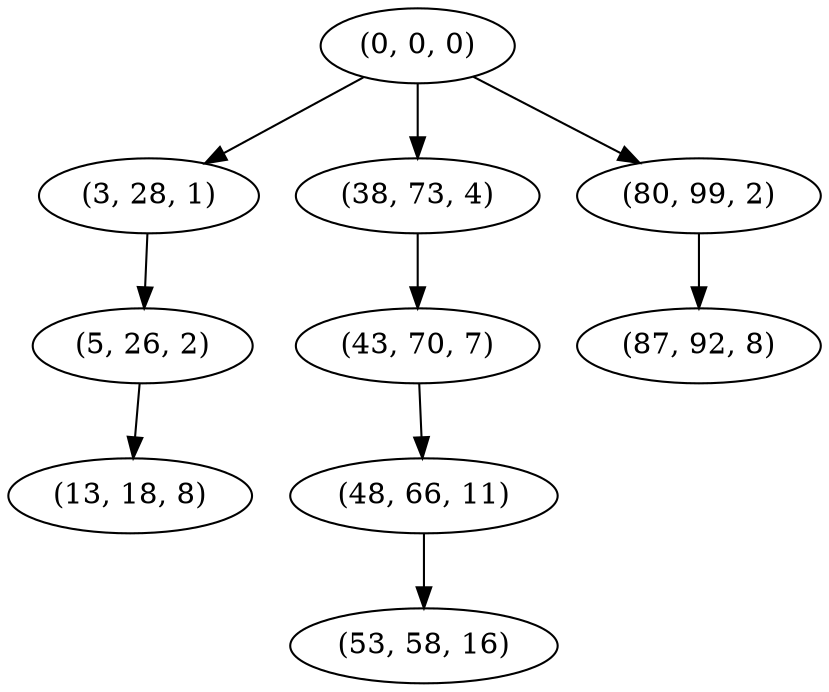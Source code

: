 digraph tree {
    "(0, 0, 0)";
    "(3, 28, 1)";
    "(5, 26, 2)";
    "(13, 18, 8)";
    "(38, 73, 4)";
    "(43, 70, 7)";
    "(48, 66, 11)";
    "(53, 58, 16)";
    "(80, 99, 2)";
    "(87, 92, 8)";
    "(0, 0, 0)" -> "(3, 28, 1)";
    "(0, 0, 0)" -> "(38, 73, 4)";
    "(0, 0, 0)" -> "(80, 99, 2)";
    "(3, 28, 1)" -> "(5, 26, 2)";
    "(5, 26, 2)" -> "(13, 18, 8)";
    "(38, 73, 4)" -> "(43, 70, 7)";
    "(43, 70, 7)" -> "(48, 66, 11)";
    "(48, 66, 11)" -> "(53, 58, 16)";
    "(80, 99, 2)" -> "(87, 92, 8)";
}
